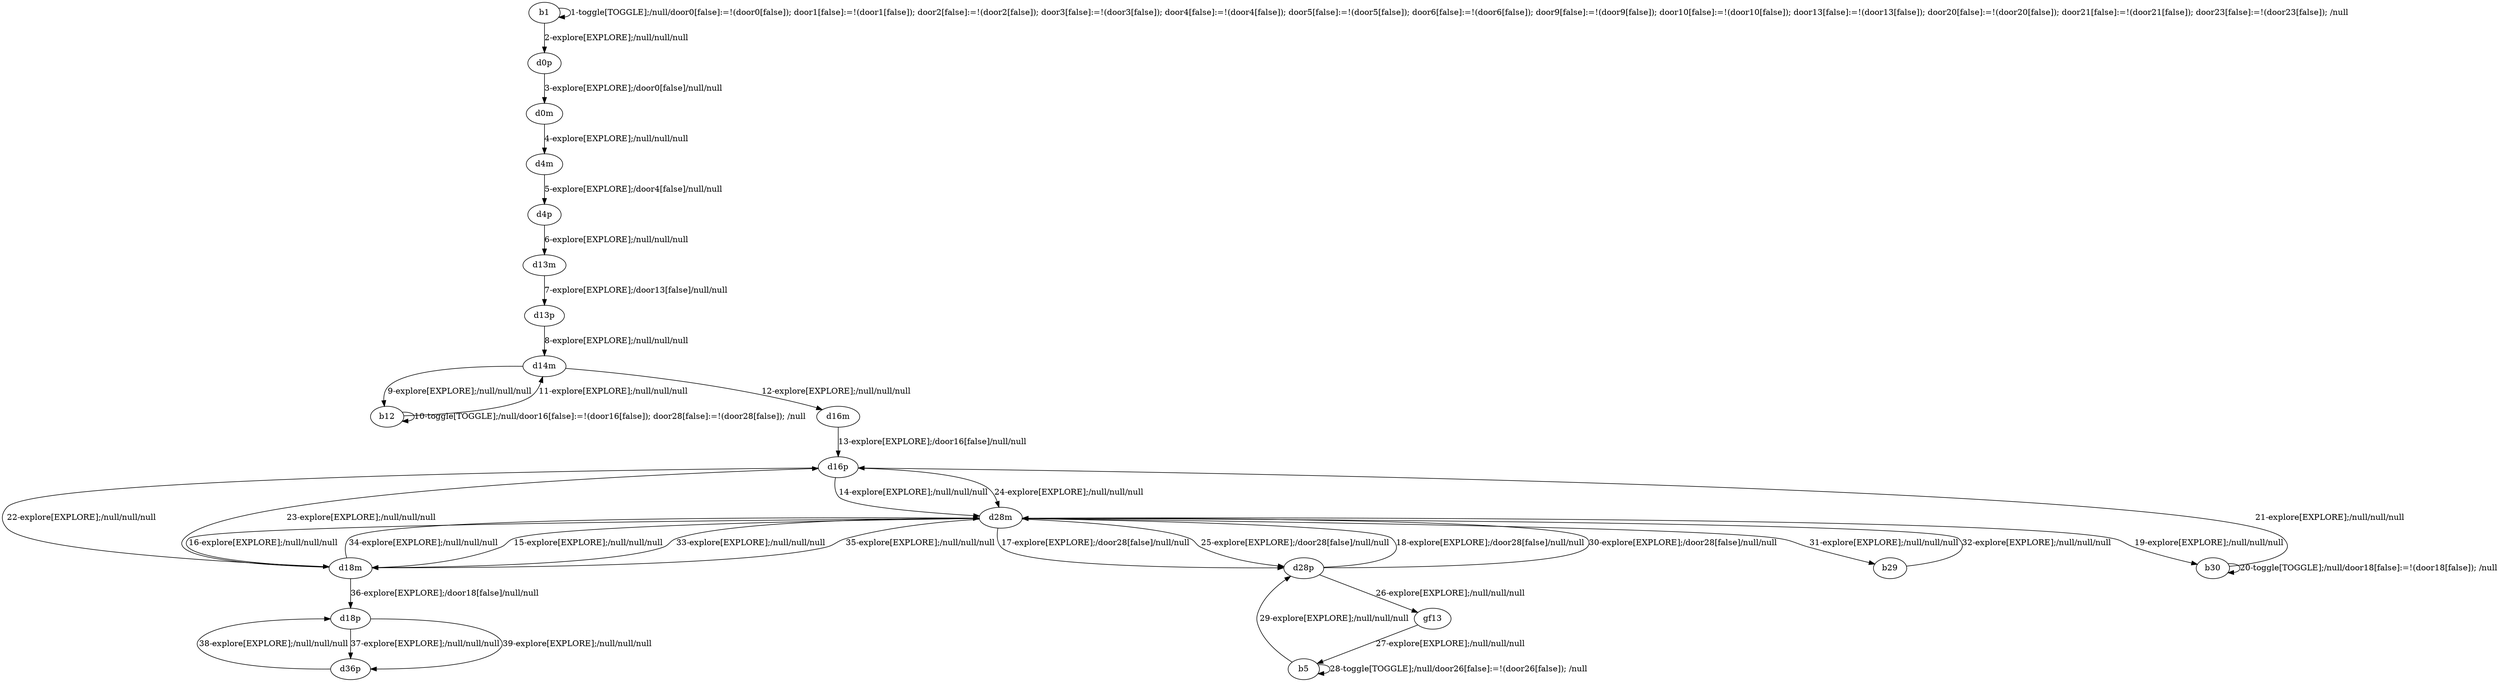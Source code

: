 # Total number of goals covered by this test: 1
# d36p --> d18p

digraph g {
"b1" -> "b1" [label = "1-toggle[TOGGLE];/null/door0[false]:=!(door0[false]); door1[false]:=!(door1[false]); door2[false]:=!(door2[false]); door3[false]:=!(door3[false]); door4[false]:=!(door4[false]); door5[false]:=!(door5[false]); door6[false]:=!(door6[false]); door9[false]:=!(door9[false]); door10[false]:=!(door10[false]); door13[false]:=!(door13[false]); door20[false]:=!(door20[false]); door21[false]:=!(door21[false]); door23[false]:=!(door23[false]); /null"];
"b1" -> "d0p" [label = "2-explore[EXPLORE];/null/null/null"];
"d0p" -> "d0m" [label = "3-explore[EXPLORE];/door0[false]/null/null"];
"d0m" -> "d4m" [label = "4-explore[EXPLORE];/null/null/null"];
"d4m" -> "d4p" [label = "5-explore[EXPLORE];/door4[false]/null/null"];
"d4p" -> "d13m" [label = "6-explore[EXPLORE];/null/null/null"];
"d13m" -> "d13p" [label = "7-explore[EXPLORE];/door13[false]/null/null"];
"d13p" -> "d14m" [label = "8-explore[EXPLORE];/null/null/null"];
"d14m" -> "b12" [label = "9-explore[EXPLORE];/null/null/null"];
"b12" -> "b12" [label = "10-toggle[TOGGLE];/null/door16[false]:=!(door16[false]); door28[false]:=!(door28[false]); /null"];
"b12" -> "d14m" [label = "11-explore[EXPLORE];/null/null/null"];
"d14m" -> "d16m" [label = "12-explore[EXPLORE];/null/null/null"];
"d16m" -> "d16p" [label = "13-explore[EXPLORE];/door16[false]/null/null"];
"d16p" -> "d28m" [label = "14-explore[EXPLORE];/null/null/null"];
"d28m" -> "d18m" [label = "15-explore[EXPLORE];/null/null/null"];
"d18m" -> "d28m" [label = "16-explore[EXPLORE];/null/null/null"];
"d28m" -> "d28p" [label = "17-explore[EXPLORE];/door28[false]/null/null"];
"d28p" -> "d28m" [label = "18-explore[EXPLORE];/door28[false]/null/null"];
"d28m" -> "b30" [label = "19-explore[EXPLORE];/null/null/null"];
"b30" -> "b30" [label = "20-toggle[TOGGLE];/null/door18[false]:=!(door18[false]); /null"];
"b30" -> "d16p" [label = "21-explore[EXPLORE];/null/null/null"];
"d16p" -> "d18m" [label = "22-explore[EXPLORE];/null/null/null"];
"d18m" -> "d16p" [label = "23-explore[EXPLORE];/null/null/null"];
"d16p" -> "d28m" [label = "24-explore[EXPLORE];/null/null/null"];
"d28m" -> "d28p" [label = "25-explore[EXPLORE];/door28[false]/null/null"];
"d28p" -> "gf13" [label = "26-explore[EXPLORE];/null/null/null"];
"gf13" -> "b5" [label = "27-explore[EXPLORE];/null/null/null"];
"b5" -> "b5" [label = "28-toggle[TOGGLE];/null/door26[false]:=!(door26[false]); /null"];
"b5" -> "d28p" [label = "29-explore[EXPLORE];/null/null/null"];
"d28p" -> "d28m" [label = "30-explore[EXPLORE];/door28[false]/null/null"];
"d28m" -> "b29" [label = "31-explore[EXPLORE];/null/null/null"];
"b29" -> "d28m" [label = "32-explore[EXPLORE];/null/null/null"];
"d28m" -> "d18m" [label = "33-explore[EXPLORE];/null/null/null"];
"d18m" -> "d28m" [label = "34-explore[EXPLORE];/null/null/null"];
"d28m" -> "d18m" [label = "35-explore[EXPLORE];/null/null/null"];
"d18m" -> "d18p" [label = "36-explore[EXPLORE];/door18[false]/null/null"];
"d18p" -> "d36p" [label = "37-explore[EXPLORE];/null/null/null"];
"d36p" -> "d18p" [label = "38-explore[EXPLORE];/null/null/null"];
"d18p" -> "d36p" [label = "39-explore[EXPLORE];/null/null/null"];
}
